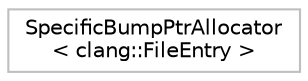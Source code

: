 digraph "Graphical Class Hierarchy"
{
 // LATEX_PDF_SIZE
  bgcolor="transparent";
  edge [fontname="Helvetica",fontsize="10",labelfontname="Helvetica",labelfontsize="10"];
  node [fontname="Helvetica",fontsize="10",shape=record];
  rankdir="LR";
  Node0 [label="SpecificBumpPtrAllocator\l\< clang::FileEntry \>",height=0.2,width=0.4,color="grey75",tooltip=" "];
}

